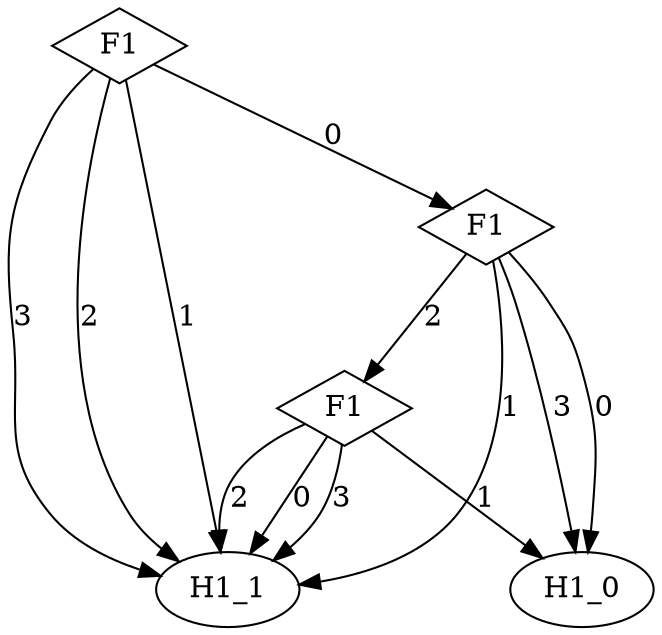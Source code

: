 digraph {
node [label=H1_1,style=""] H1_1
node [label=H1_1,style=""] H1_1
node [label=H1_0,style=""] H1_0
node [label=H1_1,style=""] H1_1
node [label=H1_0,style=""] H1_0
node [label=H1_1,style=""] H1_1
node [label=H1_0,style=""] H1_0
node [label=H1_1,style=""] H1_1
node [label=H1_1,style=""] H1_1
node [label=H1_1,style=""] H1_1
node [label=F1,shape="diamond",style=""] 2
node [label=F1,shape="diamond",style=""] 1
node [label=F1,shape="diamond",style=""] 0

2 -> H1_1 [label="3"]
2 -> H1_1 [label="2"]
2 -> H1_0 [label="1"]
2 -> H1_1 [label="0"]
1 -> H1_0 [label="3"]
1 -> 2 [label="2"]
1 -> H1_1 [label="1"]
1 -> H1_0 [label="0"]
0 -> H1_1 [label="3"]
0 -> H1_1 [label="2"]
0 -> H1_1 [label="1"]
0 -> 1 [label="0"]
}